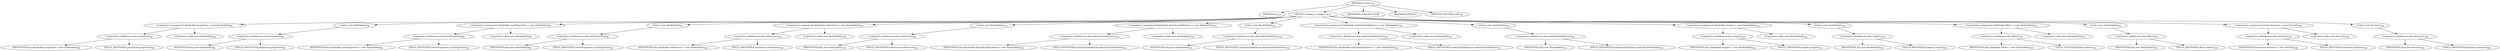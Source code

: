 digraph "&lt;init&gt;" {  
"321" [label = <(METHOD,&lt;init&gt;)<SUB>135</SUB>> ]
"322" [label = <(PARAM,this)<SUB>135</SUB>> ]
"323" [label = <(BLOCK,&lt;empty&gt;,&lt;empty&gt;)<SUB>135</SUB>> ]
"324" [label = <(&lt;operator&gt;.assignment,Hashtable properties = new Hashtable())<SUB>98</SUB>> ]
"325" [label = <(&lt;operator&gt;.fieldAccess,this.properties)<SUB>98</SUB>> ]
"326" [label = <(IDENTIFIER,this,Hashtable properties = new Hashtable())<SUB>98</SUB>> ]
"327" [label = <(FIELD_IDENTIFIER,properties,properties)<SUB>98</SUB>> ]
"328" [label = <(&lt;operator&gt;.alloc,new Hashtable())<SUB>98</SUB>> ]
"329" [label = <(&lt;init&gt;,new Hashtable())<SUB>98</SUB>> ]
"330" [label = <(&lt;operator&gt;.fieldAccess,this.properties)<SUB>98</SUB>> ]
"331" [label = <(IDENTIFIER,this,new Hashtable())<SUB>98</SUB>> ]
"332" [label = <(FIELD_IDENTIFIER,properties,properties)<SUB>98</SUB>> ]
"333" [label = <(&lt;operator&gt;.assignment,Hashtable userProperties = new Hashtable())<SUB>99</SUB>> ]
"334" [label = <(&lt;operator&gt;.fieldAccess,this.userProperties)<SUB>99</SUB>> ]
"335" [label = <(IDENTIFIER,this,Hashtable userProperties = new Hashtable())<SUB>99</SUB>> ]
"336" [label = <(FIELD_IDENTIFIER,userProperties,userProperties)<SUB>99</SUB>> ]
"337" [label = <(&lt;operator&gt;.alloc,new Hashtable())<SUB>99</SUB>> ]
"338" [label = <(&lt;init&gt;,new Hashtable())<SUB>99</SUB>> ]
"339" [label = <(&lt;operator&gt;.fieldAccess,this.userProperties)<SUB>99</SUB>> ]
"340" [label = <(IDENTIFIER,this,new Hashtable())<SUB>99</SUB>> ]
"341" [label = <(FIELD_IDENTIFIER,userProperties,userProperties)<SUB>99</SUB>> ]
"342" [label = <(&lt;operator&gt;.assignment,Hashtable references = new Hashtable())<SUB>100</SUB>> ]
"343" [label = <(&lt;operator&gt;.fieldAccess,this.references)<SUB>100</SUB>> ]
"344" [label = <(IDENTIFIER,this,Hashtable references = new Hashtable())<SUB>100</SUB>> ]
"345" [label = <(FIELD_IDENTIFIER,references,references)<SUB>100</SUB>> ]
"346" [label = <(&lt;operator&gt;.alloc,new Hashtable())<SUB>100</SUB>> ]
"347" [label = <(&lt;init&gt;,new Hashtable())<SUB>100</SUB>> ]
"348" [label = <(&lt;operator&gt;.fieldAccess,this.references)<SUB>100</SUB>> ]
"349" [label = <(IDENTIFIER,this,new Hashtable())<SUB>100</SUB>> ]
"350" [label = <(FIELD_IDENTIFIER,references,references)<SUB>100</SUB>> ]
"351" [label = <(&lt;operator&gt;.assignment,Hashtable dataClassDefinitions = new Hashtable())<SUB>102</SUB>> ]
"352" [label = <(&lt;operator&gt;.fieldAccess,this.dataClassDefinitions)<SUB>102</SUB>> ]
"353" [label = <(IDENTIFIER,this,Hashtable dataClassDefinitions = new Hashtable())<SUB>102</SUB>> ]
"354" [label = <(FIELD_IDENTIFIER,dataClassDefinitions,dataClassDefinitions)<SUB>102</SUB>> ]
"355" [label = <(&lt;operator&gt;.alloc,new Hashtable())<SUB>102</SUB>> ]
"356" [label = <(&lt;init&gt;,new Hashtable())<SUB>102</SUB>> ]
"357" [label = <(&lt;operator&gt;.fieldAccess,this.dataClassDefinitions)<SUB>102</SUB>> ]
"358" [label = <(IDENTIFIER,this,new Hashtable())<SUB>102</SUB>> ]
"359" [label = <(FIELD_IDENTIFIER,dataClassDefinitions,dataClassDefinitions)<SUB>102</SUB>> ]
"360" [label = <(&lt;operator&gt;.assignment,Hashtable taskClassDefinitions = new Hashtable())<SUB>103</SUB>> ]
"361" [label = <(&lt;operator&gt;.fieldAccess,this.taskClassDefinitions)<SUB>103</SUB>> ]
"362" [label = <(IDENTIFIER,this,Hashtable taskClassDefinitions = new Hashtable())<SUB>103</SUB>> ]
"363" [label = <(FIELD_IDENTIFIER,taskClassDefinitions,taskClassDefinitions)<SUB>103</SUB>> ]
"364" [label = <(&lt;operator&gt;.alloc,new Hashtable())<SUB>103</SUB>> ]
"365" [label = <(&lt;init&gt;,new Hashtable())<SUB>103</SUB>> ]
"366" [label = <(&lt;operator&gt;.fieldAccess,this.taskClassDefinitions)<SUB>103</SUB>> ]
"367" [label = <(IDENTIFIER,this,new Hashtable())<SUB>103</SUB>> ]
"368" [label = <(FIELD_IDENTIFIER,taskClassDefinitions,taskClassDefinitions)<SUB>103</SUB>> ]
"369" [label = <(&lt;operator&gt;.assignment,Hashtable targets = new Hashtable())<SUB>104</SUB>> ]
"370" [label = <(&lt;operator&gt;.fieldAccess,this.targets)<SUB>104</SUB>> ]
"371" [label = <(IDENTIFIER,this,Hashtable targets = new Hashtable())<SUB>104</SUB>> ]
"372" [label = <(FIELD_IDENTIFIER,targets,targets)<SUB>104</SUB>> ]
"373" [label = <(&lt;operator&gt;.alloc,new Hashtable())<SUB>104</SUB>> ]
"374" [label = <(&lt;init&gt;,new Hashtable())<SUB>104</SUB>> ]
"375" [label = <(&lt;operator&gt;.fieldAccess,this.targets)<SUB>104</SUB>> ]
"376" [label = <(IDENTIFIER,this,new Hashtable())<SUB>104</SUB>> ]
"377" [label = <(FIELD_IDENTIFIER,targets,targets)<SUB>104</SUB>> ]
"378" [label = <(&lt;operator&gt;.assignment,Hashtable filters = new Hashtable())<SUB>105</SUB>> ]
"379" [label = <(&lt;operator&gt;.fieldAccess,this.filters)<SUB>105</SUB>> ]
"380" [label = <(IDENTIFIER,this,Hashtable filters = new Hashtable())<SUB>105</SUB>> ]
"381" [label = <(FIELD_IDENTIFIER,filters,filters)<SUB>105</SUB>> ]
"382" [label = <(&lt;operator&gt;.alloc,new Hashtable())<SUB>105</SUB>> ]
"383" [label = <(&lt;init&gt;,new Hashtable())<SUB>105</SUB>> ]
"384" [label = <(&lt;operator&gt;.fieldAccess,this.filters)<SUB>105</SUB>> ]
"385" [label = <(IDENTIFIER,this,new Hashtable())<SUB>105</SUB>> ]
"386" [label = <(FIELD_IDENTIFIER,filters,filters)<SUB>105</SUB>> ]
"387" [label = <(&lt;operator&gt;.assignment,Vector listeners = new Vector())<SUB>108</SUB>> ]
"388" [label = <(&lt;operator&gt;.fieldAccess,this.listeners)<SUB>108</SUB>> ]
"389" [label = <(IDENTIFIER,this,Vector listeners = new Vector())<SUB>108</SUB>> ]
"390" [label = <(FIELD_IDENTIFIER,listeners,listeners)<SUB>108</SUB>> ]
"391" [label = <(&lt;operator&gt;.alloc,new Vector())<SUB>108</SUB>> ]
"392" [label = <(&lt;init&gt;,new Vector())<SUB>108</SUB>> ]
"393" [label = <(&lt;operator&gt;.fieldAccess,this.listeners)<SUB>108</SUB>> ]
"394" [label = <(IDENTIFIER,this,new Vector())<SUB>108</SUB>> ]
"395" [label = <(FIELD_IDENTIFIER,listeners,listeners)<SUB>108</SUB>> ]
"396" [label = <(MODIFIER,CONSTRUCTOR)> ]
"397" [label = <(MODIFIER,PUBLIC)> ]
"398" [label = <(METHOD_RETURN,void)<SUB>136</SUB>> ]
  "321" -> "322" 
  "321" -> "323" 
  "321" -> "396" 
  "321" -> "397" 
  "321" -> "398" 
  "323" -> "324" 
  "323" -> "329" 
  "323" -> "333" 
  "323" -> "338" 
  "323" -> "342" 
  "323" -> "347" 
  "323" -> "351" 
  "323" -> "356" 
  "323" -> "360" 
  "323" -> "365" 
  "323" -> "369" 
  "323" -> "374" 
  "323" -> "378" 
  "323" -> "383" 
  "323" -> "387" 
  "323" -> "392" 
  "324" -> "325" 
  "324" -> "328" 
  "325" -> "326" 
  "325" -> "327" 
  "329" -> "330" 
  "330" -> "331" 
  "330" -> "332" 
  "333" -> "334" 
  "333" -> "337" 
  "334" -> "335" 
  "334" -> "336" 
  "338" -> "339" 
  "339" -> "340" 
  "339" -> "341" 
  "342" -> "343" 
  "342" -> "346" 
  "343" -> "344" 
  "343" -> "345" 
  "347" -> "348" 
  "348" -> "349" 
  "348" -> "350" 
  "351" -> "352" 
  "351" -> "355" 
  "352" -> "353" 
  "352" -> "354" 
  "356" -> "357" 
  "357" -> "358" 
  "357" -> "359" 
  "360" -> "361" 
  "360" -> "364" 
  "361" -> "362" 
  "361" -> "363" 
  "365" -> "366" 
  "366" -> "367" 
  "366" -> "368" 
  "369" -> "370" 
  "369" -> "373" 
  "370" -> "371" 
  "370" -> "372" 
  "374" -> "375" 
  "375" -> "376" 
  "375" -> "377" 
  "378" -> "379" 
  "378" -> "382" 
  "379" -> "380" 
  "379" -> "381" 
  "383" -> "384" 
  "384" -> "385" 
  "384" -> "386" 
  "387" -> "388" 
  "387" -> "391" 
  "388" -> "389" 
  "388" -> "390" 
  "392" -> "393" 
  "393" -> "394" 
  "393" -> "395" 
}
